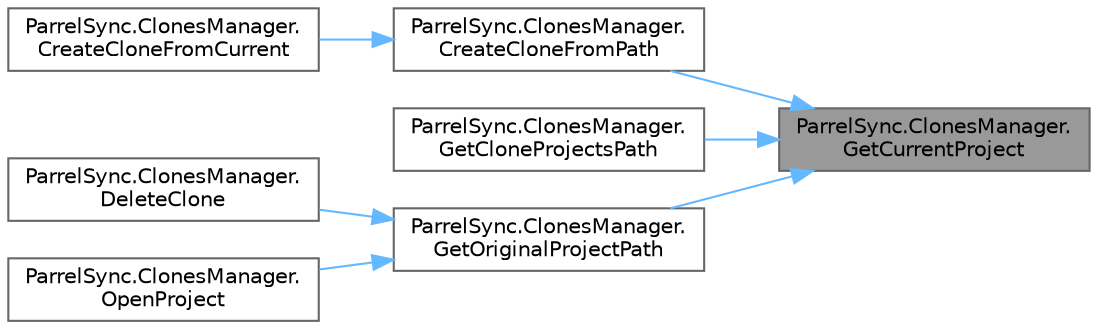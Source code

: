 digraph "ParrelSync.ClonesManager.GetCurrentProject"
{
 // LATEX_PDF_SIZE
  bgcolor="transparent";
  edge [fontname=Helvetica,fontsize=10,labelfontname=Helvetica,labelfontsize=10];
  node [fontname=Helvetica,fontsize=10,shape=box,height=0.2,width=0.4];
  rankdir="RL";
  Node1 [id="Node000001",label="ParrelSync.ClonesManager.\lGetCurrentProject",height=0.2,width=0.4,color="gray40", fillcolor="grey60", style="filled", fontcolor="black",tooltip="Return a project object that describes all the paths we need to clone it."];
  Node1 -> Node2 [id="edge1_Node000001_Node000002",dir="back",color="steelblue1",style="solid",tooltip=" "];
  Node2 [id="Node000002",label="ParrelSync.ClonesManager.\lCreateCloneFromPath",height=0.2,width=0.4,color="grey40", fillcolor="white", style="filled",URL="$class_parrel_sync_1_1_clones_manager.html#a6ad4ab60d3ff69172fa44a4140b637c2",tooltip="Creates clone of the project located at the given path."];
  Node2 -> Node3 [id="edge2_Node000002_Node000003",dir="back",color="steelblue1",style="solid",tooltip=" "];
  Node3 [id="Node000003",label="ParrelSync.ClonesManager.\lCreateCloneFromCurrent",height=0.2,width=0.4,color="grey40", fillcolor="white", style="filled",URL="$class_parrel_sync_1_1_clones_manager.html#a8d1e30fb14a608c161e369ff20da4621",tooltip="Creates clone from the project currently open in Unity Editor."];
  Node1 -> Node4 [id="edge3_Node000001_Node000004",dir="back",color="steelblue1",style="solid",tooltip=" "];
  Node4 [id="Node000004",label="ParrelSync.ClonesManager.\lGetCloneProjectsPath",height=0.2,width=0.4,color="grey40", fillcolor="white", style="filled",URL="$class_parrel_sync_1_1_clones_manager.html#a7b38e6884d772cb12d987f2f9f0e48c3",tooltip="Returns all clone projects path."];
  Node1 -> Node5 [id="edge4_Node000001_Node000005",dir="back",color="steelblue1",style="solid",tooltip=" "];
  Node5 [id="Node000005",label="ParrelSync.ClonesManager.\lGetOriginalProjectPath",height=0.2,width=0.4,color="grey40", fillcolor="white", style="filled",URL="$class_parrel_sync_1_1_clones_manager.html#a6ebb384bf43c559df66ec402f12b38a0",tooltip="Returns the path to the original project. If currently open project is the original,..."];
  Node5 -> Node6 [id="edge5_Node000005_Node000006",dir="back",color="steelblue1",style="solid",tooltip=" "];
  Node6 [id="Node000006",label="ParrelSync.ClonesManager.\lDeleteClone",height=0.2,width=0.4,color="grey40", fillcolor="white", style="filled",URL="$class_parrel_sync_1_1_clones_manager.html#a4fb10663eae8478877e3b6ca880deee8",tooltip="Deletes the clone of the currently open project, if such exists."];
  Node5 -> Node7 [id="edge6_Node000005_Node000007",dir="back",color="steelblue1",style="solid",tooltip=" "];
  Node7 [id="Node000007",label="ParrelSync.ClonesManager.\lOpenProject",height=0.2,width=0.4,color="grey40", fillcolor="white", style="filled",URL="$class_parrel_sync_1_1_clones_manager.html#a70e7ed16c35d3a6a461cdfc4524e1693",tooltip="Opens a project located at the given path (if one exists)."];
}
